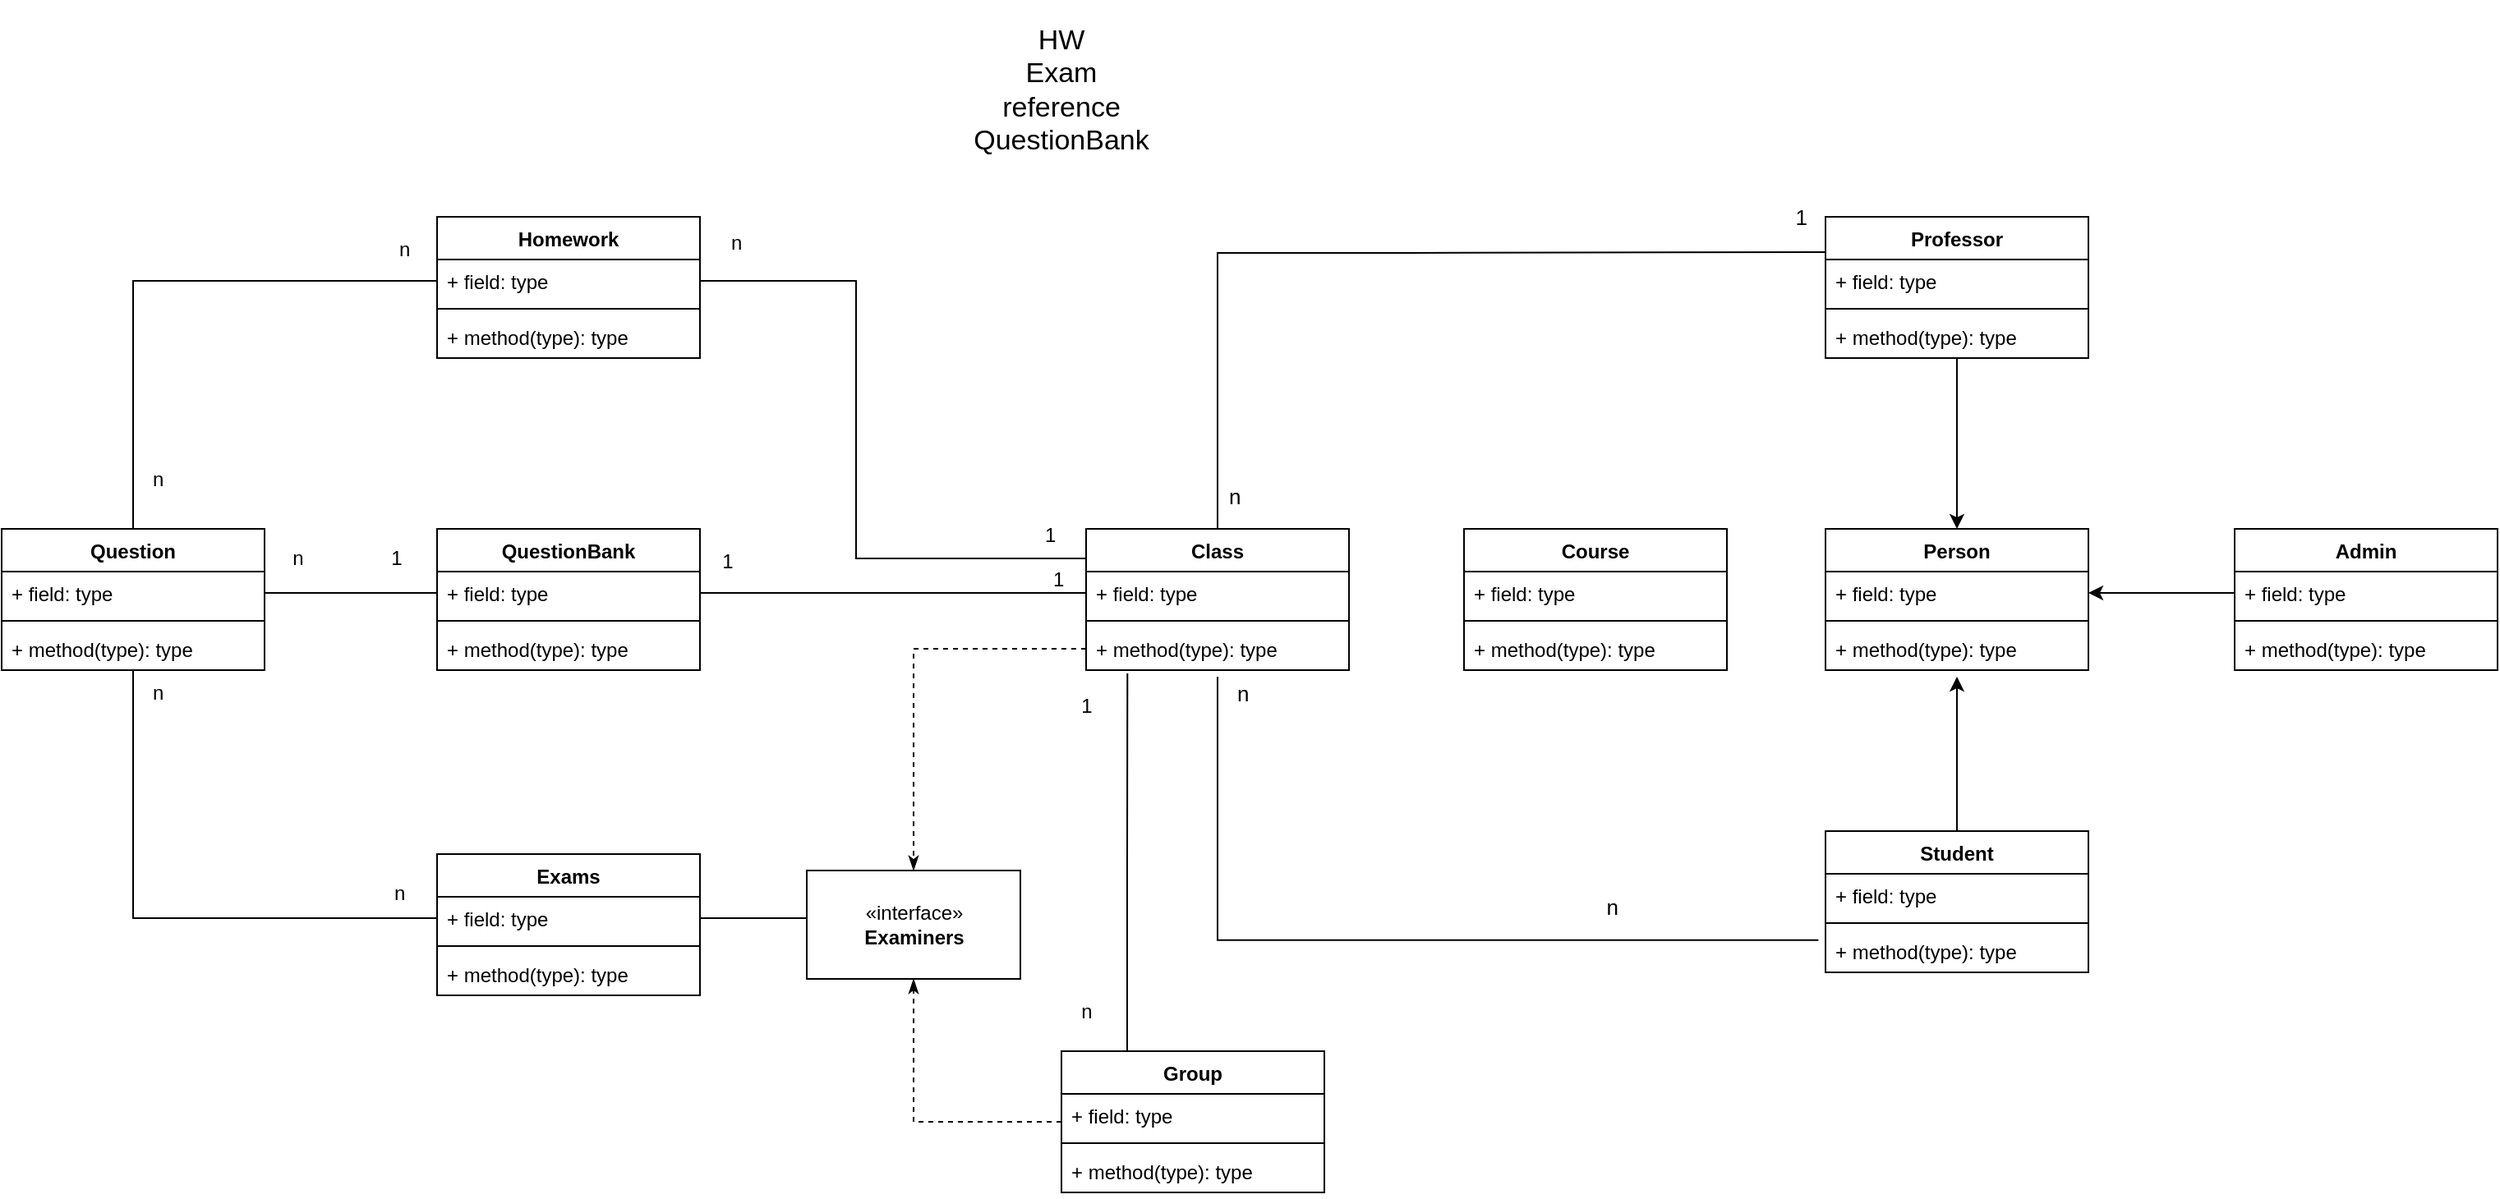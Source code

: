 <mxfile version="20.0.1" type="device"><diagram id="zVuRKTB397ivYLz8wWw3" name="Page-1"><mxGraphModel dx="2899" dy="927" grid="1" gridSize="10" guides="1" tooltips="1" connect="1" arrows="1" fold="1" page="1" pageScale="1" pageWidth="1169" pageHeight="827" math="0" shadow="0"><root><mxCell id="0"/><mxCell id="1" parent="0"/><mxCell id="Fcgb-ap-GokPkByMXdyR-1" value="Person" style="swimlane;fontStyle=1;align=center;verticalAlign=top;childLayout=stackLayout;horizontal=1;startSize=26;horizontalStack=0;resizeParent=1;resizeParentMax=0;resizeLast=0;collapsible=1;marginBottom=0;" parent="1" vertex="1"><mxGeometry x="970" y="852" width="160" height="86" as="geometry"/></mxCell><mxCell id="Fcgb-ap-GokPkByMXdyR-2" value="+ field: type" style="text;strokeColor=none;fillColor=none;align=left;verticalAlign=top;spacingLeft=4;spacingRight=4;overflow=hidden;rotatable=0;points=[[0,0.5],[1,0.5]];portConstraint=eastwest;" parent="Fcgb-ap-GokPkByMXdyR-1" vertex="1"><mxGeometry y="26" width="160" height="26" as="geometry"/></mxCell><mxCell id="Fcgb-ap-GokPkByMXdyR-3" value="" style="line;strokeWidth=1;fillColor=none;align=left;verticalAlign=middle;spacingTop=-1;spacingLeft=3;spacingRight=3;rotatable=0;labelPosition=right;points=[];portConstraint=eastwest;" parent="Fcgb-ap-GokPkByMXdyR-1" vertex="1"><mxGeometry y="52" width="160" height="8" as="geometry"/></mxCell><mxCell id="Fcgb-ap-GokPkByMXdyR-4" value="+ method(type): type" style="text;strokeColor=none;fillColor=none;align=left;verticalAlign=top;spacingLeft=4;spacingRight=4;overflow=hidden;rotatable=0;points=[[0,0.5],[1,0.5]];portConstraint=eastwest;" parent="Fcgb-ap-GokPkByMXdyR-1" vertex="1"><mxGeometry y="60" width="160" height="26" as="geometry"/></mxCell><mxCell id="Fcgb-ap-GokPkByMXdyR-5" style="edgeStyle=orthogonalEdgeStyle;rounded=0;orthogonalLoop=1;jettySize=auto;html=1;entryX=0.5;entryY=0;entryDx=0;entryDy=0;" parent="1" source="Fcgb-ap-GokPkByMXdyR-6" target="Fcgb-ap-GokPkByMXdyR-1" edge="1"><mxGeometry relative="1" as="geometry"/></mxCell><mxCell id="Fcgb-ap-GokPkByMXdyR-6" value="Professor" style="swimlane;fontStyle=1;align=center;verticalAlign=top;childLayout=stackLayout;horizontal=1;startSize=26;horizontalStack=0;resizeParent=1;resizeParentMax=0;resizeLast=0;collapsible=1;marginBottom=0;" parent="1" vertex="1"><mxGeometry x="970" y="662" width="160" height="86" as="geometry"/></mxCell><mxCell id="Fcgb-ap-GokPkByMXdyR-7" value="+ field: type" style="text;strokeColor=none;fillColor=none;align=left;verticalAlign=top;spacingLeft=4;spacingRight=4;overflow=hidden;rotatable=0;points=[[0,0.5],[1,0.5]];portConstraint=eastwest;" parent="Fcgb-ap-GokPkByMXdyR-6" vertex="1"><mxGeometry y="26" width="160" height="26" as="geometry"/></mxCell><mxCell id="Fcgb-ap-GokPkByMXdyR-8" value="" style="line;strokeWidth=1;fillColor=none;align=left;verticalAlign=middle;spacingTop=-1;spacingLeft=3;spacingRight=3;rotatable=0;labelPosition=right;points=[];portConstraint=eastwest;" parent="Fcgb-ap-GokPkByMXdyR-6" vertex="1"><mxGeometry y="52" width="160" height="8" as="geometry"/></mxCell><mxCell id="Fcgb-ap-GokPkByMXdyR-9" value="+ method(type): type" style="text;strokeColor=none;fillColor=none;align=left;verticalAlign=top;spacingLeft=4;spacingRight=4;overflow=hidden;rotatable=0;points=[[0,0.5],[1,0.5]];portConstraint=eastwest;" parent="Fcgb-ap-GokPkByMXdyR-6" vertex="1"><mxGeometry y="60" width="160" height="26" as="geometry"/></mxCell><mxCell id="Fcgb-ap-GokPkByMXdyR-10" style="edgeStyle=orthogonalEdgeStyle;rounded=0;orthogonalLoop=1;jettySize=auto;html=1;" parent="1" source="Fcgb-ap-GokPkByMXdyR-11" edge="1"><mxGeometry relative="1" as="geometry"><mxPoint x="1050" y="942" as="targetPoint"/></mxGeometry></mxCell><mxCell id="Fcgb-ap-GokPkByMXdyR-11" value="Student" style="swimlane;fontStyle=1;align=center;verticalAlign=top;childLayout=stackLayout;horizontal=1;startSize=26;horizontalStack=0;resizeParent=1;resizeParentMax=0;resizeLast=0;collapsible=1;marginBottom=0;" parent="1" vertex="1"><mxGeometry x="970" y="1036" width="160" height="86" as="geometry"/></mxCell><mxCell id="Fcgb-ap-GokPkByMXdyR-12" value="+ field: type" style="text;strokeColor=none;fillColor=none;align=left;verticalAlign=top;spacingLeft=4;spacingRight=4;overflow=hidden;rotatable=0;points=[[0,0.5],[1,0.5]];portConstraint=eastwest;" parent="Fcgb-ap-GokPkByMXdyR-11" vertex="1"><mxGeometry y="26" width="160" height="26" as="geometry"/></mxCell><mxCell id="Fcgb-ap-GokPkByMXdyR-13" value="" style="line;strokeWidth=1;fillColor=none;align=left;verticalAlign=middle;spacingTop=-1;spacingLeft=3;spacingRight=3;rotatable=0;labelPosition=right;points=[];portConstraint=eastwest;" parent="Fcgb-ap-GokPkByMXdyR-11" vertex="1"><mxGeometry y="52" width="160" height="8" as="geometry"/></mxCell><mxCell id="Fcgb-ap-GokPkByMXdyR-14" value="+ method(type): type" style="text;strokeColor=none;fillColor=none;align=left;verticalAlign=top;spacingLeft=4;spacingRight=4;overflow=hidden;rotatable=0;points=[[0,0.5],[1,0.5]];portConstraint=eastwest;" parent="Fcgb-ap-GokPkByMXdyR-11" vertex="1"><mxGeometry y="60" width="160" height="26" as="geometry"/></mxCell><mxCell id="Fcgb-ap-GokPkByMXdyR-15" value="Class" style="swimlane;fontStyle=1;align=center;verticalAlign=top;childLayout=stackLayout;horizontal=1;startSize=26;horizontalStack=0;resizeParent=1;resizeParentMax=0;resizeLast=0;collapsible=1;marginBottom=0;" parent="1" vertex="1"><mxGeometry x="520" y="852" width="160" height="86" as="geometry"/></mxCell><mxCell id="Fcgb-ap-GokPkByMXdyR-16" value="+ field: type" style="text;strokeColor=none;fillColor=none;align=left;verticalAlign=top;spacingLeft=4;spacingRight=4;overflow=hidden;rotatable=0;points=[[0,0.5],[1,0.5]];portConstraint=eastwest;" parent="Fcgb-ap-GokPkByMXdyR-15" vertex="1"><mxGeometry y="26" width="160" height="26" as="geometry"/></mxCell><mxCell id="Fcgb-ap-GokPkByMXdyR-17" value="" style="line;strokeWidth=1;fillColor=none;align=left;verticalAlign=middle;spacingTop=-1;spacingLeft=3;spacingRight=3;rotatable=0;labelPosition=right;points=[];portConstraint=eastwest;" parent="Fcgb-ap-GokPkByMXdyR-15" vertex="1"><mxGeometry y="52" width="160" height="8" as="geometry"/></mxCell><mxCell id="Fcgb-ap-GokPkByMXdyR-18" value="+ method(type): type" style="text;strokeColor=none;fillColor=none;align=left;verticalAlign=top;spacingLeft=4;spacingRight=4;overflow=hidden;rotatable=0;points=[[0,0.5],[1,0.5]];portConstraint=eastwest;" parent="Fcgb-ap-GokPkByMXdyR-15" vertex="1"><mxGeometry y="60" width="160" height="26" as="geometry"/></mxCell><mxCell id="Fcgb-ap-GokPkByMXdyR-19" value="" style="endArrow=none;html=1;edgeStyle=orthogonalEdgeStyle;rounded=0;entryX=0;entryY=0.25;entryDx=0;entryDy=0;exitX=0.5;exitY=0;exitDx=0;exitDy=0;" parent="1" source="Fcgb-ap-GokPkByMXdyR-15" target="Fcgb-ap-GokPkByMXdyR-6" edge="1"><mxGeometry relative="1" as="geometry"><mxPoint x="715" y="704.5" as="sourcePoint"/><mxPoint x="875" y="704.5" as="targetPoint"/><Array as="points"><mxPoint x="715" y="684"/><mxPoint x="843" y="684"/></Array></mxGeometry></mxCell><mxCell id="Fcgb-ap-GokPkByMXdyR-20" value="&lt;font style=&quot;font-size: 13px;&quot;&gt;n&lt;/font&gt;" style="edgeLabel;resizable=0;html=1;align=left;verticalAlign=bottom;" parent="Fcgb-ap-GokPkByMXdyR-19" connectable="0" vertex="1"><mxGeometry x="-1" relative="1" as="geometry"><mxPoint x="5" y="-10" as="offset"/></mxGeometry></mxCell><mxCell id="Fcgb-ap-GokPkByMXdyR-21" value="&lt;font style=&quot;font-size: 13px;&quot;&gt;1&lt;/font&gt;" style="edgeLabel;resizable=0;html=1;align=right;verticalAlign=bottom;" parent="Fcgb-ap-GokPkByMXdyR-19" connectable="0" vertex="1"><mxGeometry x="1" relative="1" as="geometry"><mxPoint x="-10" y="-11" as="offset"/></mxGeometry></mxCell><mxCell id="Fcgb-ap-GokPkByMXdyR-22" value="" style="endArrow=none;html=1;edgeStyle=orthogonalEdgeStyle;rounded=0;fontSize=13;entryX=-0.027;entryY=0.246;entryDx=0;entryDy=0;entryPerimeter=0;" parent="1" target="Fcgb-ap-GokPkByMXdyR-14" edge="1"><mxGeometry relative="1" as="geometry"><mxPoint x="600" y="942" as="sourcePoint"/><mxPoint x="900" y="1102" as="targetPoint"/><Array as="points"><mxPoint x="600" y="942"/><mxPoint x="600" y="1102"/></Array></mxGeometry></mxCell><mxCell id="Fcgb-ap-GokPkByMXdyR-23" value="n" style="edgeLabel;resizable=0;html=1;align=left;verticalAlign=bottom;fontSize=13;" parent="Fcgb-ap-GokPkByMXdyR-22" connectable="0" vertex="1"><mxGeometry x="-1" relative="1" as="geometry"><mxPoint x="10" y="20" as="offset"/></mxGeometry></mxCell><mxCell id="Fcgb-ap-GokPkByMXdyR-24" value="n" style="edgeLabel;resizable=0;html=1;align=right;verticalAlign=bottom;fontSize=13;" parent="Fcgb-ap-GokPkByMXdyR-22" connectable="0" vertex="1"><mxGeometry x="1" relative="1" as="geometry"><mxPoint x="-121" y="-10" as="offset"/></mxGeometry></mxCell><mxCell id="Fcgb-ap-GokPkByMXdyR-25" value="&lt;font style=&quot;font-size: 17px;&quot;&gt;HW&lt;br&gt;Exam&lt;br&gt;reference&lt;br&gt;QuestionBank&lt;br&gt;&lt;/font&gt;" style="text;html=1;strokeColor=none;fillColor=none;align=center;verticalAlign=middle;whiteSpace=wrap;rounded=0;" parent="1" vertex="1"><mxGeometry x="400" y="530" width="210" height="110" as="geometry"/></mxCell><mxCell id="Fcgb-ap-GokPkByMXdyR-26" value="Exams" style="swimlane;fontStyle=1;align=center;verticalAlign=top;childLayout=stackLayout;horizontal=1;startSize=26;horizontalStack=0;resizeParent=1;resizeParentMax=0;resizeLast=0;collapsible=1;marginBottom=0;fontSize=12;" parent="1" vertex="1"><mxGeometry x="125" y="1050" width="160" height="86" as="geometry"/></mxCell><mxCell id="Fcgb-ap-GokPkByMXdyR-27" value="+ field: type" style="text;strokeColor=none;fillColor=none;align=left;verticalAlign=top;spacingLeft=4;spacingRight=4;overflow=hidden;rotatable=0;points=[[0,0.5],[1,0.5]];portConstraint=eastwest;fontSize=12;" parent="Fcgb-ap-GokPkByMXdyR-26" vertex="1"><mxGeometry y="26" width="160" height="26" as="geometry"/></mxCell><mxCell id="Fcgb-ap-GokPkByMXdyR-28" value="" style="line;strokeWidth=1;fillColor=none;align=left;verticalAlign=middle;spacingTop=-1;spacingLeft=3;spacingRight=3;rotatable=0;labelPosition=right;points=[];portConstraint=eastwest;fontSize=17;" parent="Fcgb-ap-GokPkByMXdyR-26" vertex="1"><mxGeometry y="52" width="160" height="8" as="geometry"/></mxCell><mxCell id="Fcgb-ap-GokPkByMXdyR-29" value="+ method(type): type" style="text;strokeColor=none;fillColor=none;align=left;verticalAlign=top;spacingLeft=4;spacingRight=4;overflow=hidden;rotatable=0;points=[[0,0.5],[1,0.5]];portConstraint=eastwest;fontSize=12;" parent="Fcgb-ap-GokPkByMXdyR-26" vertex="1"><mxGeometry y="60" width="160" height="26" as="geometry"/></mxCell><mxCell id="Fcgb-ap-GokPkByMXdyR-30" value="Homework" style="swimlane;fontStyle=1;align=center;verticalAlign=top;childLayout=stackLayout;horizontal=1;startSize=26;horizontalStack=0;resizeParent=1;resizeParentMax=0;resizeLast=0;collapsible=1;marginBottom=0;fontSize=12;" parent="1" vertex="1"><mxGeometry x="125" y="662" width="160" height="86" as="geometry"/></mxCell><mxCell id="Fcgb-ap-GokPkByMXdyR-31" value="+ field: type" style="text;strokeColor=none;fillColor=none;align=left;verticalAlign=top;spacingLeft=4;spacingRight=4;overflow=hidden;rotatable=0;points=[[0,0.5],[1,0.5]];portConstraint=eastwest;fontSize=12;" parent="Fcgb-ap-GokPkByMXdyR-30" vertex="1"><mxGeometry y="26" width="160" height="26" as="geometry"/></mxCell><mxCell id="Fcgb-ap-GokPkByMXdyR-32" value="" style="line;strokeWidth=1;fillColor=none;align=left;verticalAlign=middle;spacingTop=-1;spacingLeft=3;spacingRight=3;rotatable=0;labelPosition=right;points=[];portConstraint=eastwest;fontSize=17;" parent="Fcgb-ap-GokPkByMXdyR-30" vertex="1"><mxGeometry y="52" width="160" height="8" as="geometry"/></mxCell><mxCell id="Fcgb-ap-GokPkByMXdyR-33" value="+ method(type): type" style="text;strokeColor=none;fillColor=none;align=left;verticalAlign=top;spacingLeft=4;spacingRight=4;overflow=hidden;rotatable=0;points=[[0,0.5],[1,0.5]];portConstraint=eastwest;fontSize=12;" parent="Fcgb-ap-GokPkByMXdyR-30" vertex="1"><mxGeometry y="60" width="160" height="26" as="geometry"/></mxCell><mxCell id="Fcgb-ap-GokPkByMXdyR-40" value="QuestionBank" style="swimlane;fontStyle=1;align=center;verticalAlign=top;childLayout=stackLayout;horizontal=1;startSize=26;horizontalStack=0;resizeParent=1;resizeParentMax=0;resizeLast=0;collapsible=1;marginBottom=0;fontSize=12;" parent="1" vertex="1"><mxGeometry x="125" y="852" width="160" height="86" as="geometry"/></mxCell><mxCell id="Fcgb-ap-GokPkByMXdyR-41" value="+ field: type" style="text;strokeColor=none;fillColor=none;align=left;verticalAlign=top;spacingLeft=4;spacingRight=4;overflow=hidden;rotatable=0;points=[[0,0.5],[1,0.5]];portConstraint=eastwest;fontSize=12;" parent="Fcgb-ap-GokPkByMXdyR-40" vertex="1"><mxGeometry y="26" width="160" height="26" as="geometry"/></mxCell><mxCell id="Fcgb-ap-GokPkByMXdyR-42" value="" style="line;strokeWidth=1;fillColor=none;align=left;verticalAlign=middle;spacingTop=-1;spacingLeft=3;spacingRight=3;rotatable=0;labelPosition=right;points=[];portConstraint=eastwest;fontSize=12;" parent="Fcgb-ap-GokPkByMXdyR-40" vertex="1"><mxGeometry y="52" width="160" height="8" as="geometry"/></mxCell><mxCell id="Fcgb-ap-GokPkByMXdyR-43" value="+ method(type): type" style="text;strokeColor=none;fillColor=none;align=left;verticalAlign=top;spacingLeft=4;spacingRight=4;overflow=hidden;rotatable=0;points=[[0,0.5],[1,0.5]];portConstraint=eastwest;fontSize=12;" parent="Fcgb-ap-GokPkByMXdyR-40" vertex="1"><mxGeometry y="60" width="160" height="26" as="geometry"/></mxCell><mxCell id="Fcgb-ap-GokPkByMXdyR-44" value="" style="endArrow=none;html=1;edgeStyle=orthogonalEdgeStyle;rounded=0;fontSize=12;exitX=1;exitY=0.5;exitDx=0;exitDy=0;entryX=0;entryY=0.5;entryDx=0;entryDy=0;" parent="1" source="Fcgb-ap-GokPkByMXdyR-41" target="Fcgb-ap-GokPkByMXdyR-16" edge="1"><mxGeometry relative="1" as="geometry"><mxPoint x="315" y="894.5" as="sourcePoint"/><mxPoint x="475" y="894.5" as="targetPoint"/></mxGeometry></mxCell><mxCell id="Fcgb-ap-GokPkByMXdyR-45" value="&amp;nbsp; 1" style="edgeLabel;resizable=0;html=1;align=left;verticalAlign=bottom;fontSize=12;" parent="Fcgb-ap-GokPkByMXdyR-44" connectable="0" vertex="1"><mxGeometry x="-1" relative="1" as="geometry"><mxPoint x="5" y="-11" as="offset"/></mxGeometry></mxCell><mxCell id="Fcgb-ap-GokPkByMXdyR-46" value="1&amp;nbsp;" style="edgeLabel;resizable=0;html=1;align=right;verticalAlign=bottom;fontSize=12;" parent="Fcgb-ap-GokPkByMXdyR-44" connectable="0" vertex="1"><mxGeometry x="1" relative="1" as="geometry"><mxPoint x="-10" as="offset"/></mxGeometry></mxCell><mxCell id="Fcgb-ap-GokPkByMXdyR-47" style="edgeStyle=orthogonalEdgeStyle;rounded=0;orthogonalLoop=1;jettySize=auto;html=1;entryX=1;entryY=0.5;entryDx=0;entryDy=0;" parent="1" source="Fcgb-ap-GokPkByMXdyR-48" target="Fcgb-ap-GokPkByMXdyR-2" edge="1"><mxGeometry relative="1" as="geometry"><Array as="points"><mxPoint x="1190" y="891"/><mxPoint x="1190" y="891"/></Array></mxGeometry></mxCell><mxCell id="Fcgb-ap-GokPkByMXdyR-48" value="Admin" style="swimlane;fontStyle=1;align=center;verticalAlign=top;childLayout=stackLayout;horizontal=1;startSize=26;horizontalStack=0;resizeParent=1;resizeParentMax=0;resizeLast=0;collapsible=1;marginBottom=0;" parent="1" vertex="1"><mxGeometry x="1219" y="852" width="160" height="86" as="geometry"/></mxCell><mxCell id="Fcgb-ap-GokPkByMXdyR-49" value="+ field: type" style="text;strokeColor=none;fillColor=none;align=left;verticalAlign=top;spacingLeft=4;spacingRight=4;overflow=hidden;rotatable=0;points=[[0,0.5],[1,0.5]];portConstraint=eastwest;" parent="Fcgb-ap-GokPkByMXdyR-48" vertex="1"><mxGeometry y="26" width="160" height="26" as="geometry"/></mxCell><mxCell id="Fcgb-ap-GokPkByMXdyR-50" value="" style="line;strokeWidth=1;fillColor=none;align=left;verticalAlign=middle;spacingTop=-1;spacingLeft=3;spacingRight=3;rotatable=0;labelPosition=right;points=[];portConstraint=eastwest;" parent="Fcgb-ap-GokPkByMXdyR-48" vertex="1"><mxGeometry y="52" width="160" height="8" as="geometry"/></mxCell><mxCell id="Fcgb-ap-GokPkByMXdyR-51" value="+ method(type): type" style="text;strokeColor=none;fillColor=none;align=left;verticalAlign=top;spacingLeft=4;spacingRight=4;overflow=hidden;rotatable=0;points=[[0,0.5],[1,0.5]];portConstraint=eastwest;" parent="Fcgb-ap-GokPkByMXdyR-48" vertex="1"><mxGeometry y="60" width="160" height="26" as="geometry"/></mxCell><mxCell id="Fcgb-ap-GokPkByMXdyR-52" value="Course" style="swimlane;fontStyle=1;align=center;verticalAlign=top;childLayout=stackLayout;horizontal=1;startSize=26;horizontalStack=0;resizeParent=1;resizeParentMax=0;resizeLast=0;collapsible=1;marginBottom=0;" parent="1" vertex="1"><mxGeometry x="750" y="852" width="160" height="86" as="geometry"/></mxCell><mxCell id="Fcgb-ap-GokPkByMXdyR-53" value="+ field: type" style="text;strokeColor=none;fillColor=none;align=left;verticalAlign=top;spacingLeft=4;spacingRight=4;overflow=hidden;rotatable=0;points=[[0,0.5],[1,0.5]];portConstraint=eastwest;" parent="Fcgb-ap-GokPkByMXdyR-52" vertex="1"><mxGeometry y="26" width="160" height="26" as="geometry"/></mxCell><mxCell id="Fcgb-ap-GokPkByMXdyR-54" value="" style="line;strokeWidth=1;fillColor=none;align=left;verticalAlign=middle;spacingTop=-1;spacingLeft=3;spacingRight=3;rotatable=0;labelPosition=right;points=[];portConstraint=eastwest;" parent="Fcgb-ap-GokPkByMXdyR-52" vertex="1"><mxGeometry y="52" width="160" height="8" as="geometry"/></mxCell><mxCell id="Fcgb-ap-GokPkByMXdyR-55" value="+ method(type): type" style="text;strokeColor=none;fillColor=none;align=left;verticalAlign=top;spacingLeft=4;spacingRight=4;overflow=hidden;rotatable=0;points=[[0,0.5],[1,0.5]];portConstraint=eastwest;" parent="Fcgb-ap-GokPkByMXdyR-52" vertex="1"><mxGeometry y="60" width="160" height="26" as="geometry"/></mxCell><mxCell id="Fcgb-ap-GokPkByMXdyR-61" style="edgeStyle=orthogonalEdgeStyle;rounded=0;orthogonalLoop=1;jettySize=auto;html=1;exitX=0.5;exitY=0;exitDx=0;exitDy=0;entryX=0;entryY=0.5;entryDx=0;entryDy=0;endArrow=none;endFill=0;" parent="1" source="Fcgb-ap-GokPkByMXdyR-56" target="Fcgb-ap-GokPkByMXdyR-31" edge="1"><mxGeometry relative="1" as="geometry"/></mxCell><mxCell id="Fcgb-ap-GokPkByMXdyR-62" style="edgeStyle=orthogonalEdgeStyle;rounded=0;orthogonalLoop=1;jettySize=auto;html=1;endArrow=none;endFill=0;" parent="1" source="Fcgb-ap-GokPkByMXdyR-56" target="Fcgb-ap-GokPkByMXdyR-27" edge="1"><mxGeometry relative="1" as="geometry"/></mxCell><mxCell id="Fcgb-ap-GokPkByMXdyR-56" value="Question" style="swimlane;fontStyle=1;align=center;verticalAlign=top;childLayout=stackLayout;horizontal=1;startSize=26;horizontalStack=0;resizeParent=1;resizeParentMax=0;resizeLast=0;collapsible=1;marginBottom=0;" parent="1" vertex="1"><mxGeometry x="-140" y="852" width="160" height="86" as="geometry"/></mxCell><mxCell id="Fcgb-ap-GokPkByMXdyR-57" value="+ field: type" style="text;strokeColor=none;fillColor=none;align=left;verticalAlign=top;spacingLeft=4;spacingRight=4;overflow=hidden;rotatable=0;points=[[0,0.5],[1,0.5]];portConstraint=eastwest;" parent="Fcgb-ap-GokPkByMXdyR-56" vertex="1"><mxGeometry y="26" width="160" height="26" as="geometry"/></mxCell><mxCell id="Fcgb-ap-GokPkByMXdyR-58" value="" style="line;strokeWidth=1;fillColor=none;align=left;verticalAlign=middle;spacingTop=-1;spacingLeft=3;spacingRight=3;rotatable=0;labelPosition=right;points=[];portConstraint=eastwest;" parent="Fcgb-ap-GokPkByMXdyR-56" vertex="1"><mxGeometry y="52" width="160" height="8" as="geometry"/></mxCell><mxCell id="Fcgb-ap-GokPkByMXdyR-59" value="+ method(type): type" style="text;strokeColor=none;fillColor=none;align=left;verticalAlign=top;spacingLeft=4;spacingRight=4;overflow=hidden;rotatable=0;points=[[0,0.5],[1,0.5]];portConstraint=eastwest;" parent="Fcgb-ap-GokPkByMXdyR-56" vertex="1"><mxGeometry y="60" width="160" height="26" as="geometry"/></mxCell><mxCell id="Fcgb-ap-GokPkByMXdyR-60" style="edgeStyle=orthogonalEdgeStyle;rounded=0;orthogonalLoop=1;jettySize=auto;html=1;exitX=1;exitY=0.5;exitDx=0;exitDy=0;entryX=0;entryY=0.5;entryDx=0;entryDy=0;endArrow=none;endFill=0;" parent="1" source="Fcgb-ap-GokPkByMXdyR-57" target="Fcgb-ap-GokPkByMXdyR-41" edge="1"><mxGeometry relative="1" as="geometry"/></mxCell><mxCell id="Fcgb-ap-GokPkByMXdyR-63" value="&amp;nbsp; &amp;nbsp;n" style="edgeLabel;resizable=0;html=1;align=left;verticalAlign=bottom;fontSize=12;" parent="1" connectable="0" vertex="1"><mxGeometry x="100.0" y="1068.0" as="geometry"><mxPoint x="-13" y="14" as="offset"/></mxGeometry></mxCell><mxCell id="Fcgb-ap-GokPkByMXdyR-64" value="&amp;nbsp; &amp;nbsp;n" style="edgeLabel;resizable=0;html=1;align=left;verticalAlign=bottom;fontSize=12;" parent="1" connectable="0" vertex="1"><mxGeometry x="90.0" y="690.0" as="geometry"/></mxCell><mxCell id="Fcgb-ap-GokPkByMXdyR-65" value="&amp;nbsp; &amp;nbsp;n" style="edgeLabel;resizable=0;html=1;align=left;verticalAlign=bottom;fontSize=12;" parent="1" connectable="0" vertex="1"><mxGeometry x="-60.0" y="830.0" as="geometry"/></mxCell><mxCell id="Fcgb-ap-GokPkByMXdyR-66" value="&amp;nbsp; &amp;nbsp;n" style="edgeLabel;resizable=0;html=1;align=left;verticalAlign=bottom;fontSize=12;" parent="1" connectable="0" vertex="1"><mxGeometry x="-60.0" y="960.0" as="geometry"/></mxCell><mxCell id="Fcgb-ap-GokPkByMXdyR-67" value="1" style="text;html=1;resizable=0;autosize=1;align=center;verticalAlign=middle;points=[];fillColor=none;strokeColor=none;rounded=0;" parent="1" vertex="1"><mxGeometry x="90" y="860" width="20" height="20" as="geometry"/></mxCell><mxCell id="Fcgb-ap-GokPkByMXdyR-68" value="n" style="text;html=1;resizable=0;autosize=1;align=center;verticalAlign=middle;points=[];fillColor=none;strokeColor=none;rounded=0;" parent="1" vertex="1"><mxGeometry x="30" y="860" width="20" height="20" as="geometry"/></mxCell><mxCell id="FjO4DLF0BKTjucIiTtBR-5" style="edgeStyle=orthogonalEdgeStyle;rounded=0;orthogonalLoop=1;jettySize=auto;html=1;exitX=0.25;exitY=0;exitDx=0;exitDy=0;endArrow=none;endFill=0;" edge="1" parent="1" source="FjO4DLF0BKTjucIiTtBR-1"><mxGeometry relative="1" as="geometry"><mxPoint x="545.143" y="940" as="targetPoint"/></mxGeometry></mxCell><mxCell id="FjO4DLF0BKTjucIiTtBR-14" style="edgeStyle=orthogonalEdgeStyle;rounded=0;orthogonalLoop=1;jettySize=auto;html=1;entryX=0.5;entryY=1;entryDx=0;entryDy=0;endArrow=classicThin;endFill=1;dashed=1;" edge="1" parent="1" source="FjO4DLF0BKTjucIiTtBR-1" target="FjO4DLF0BKTjucIiTtBR-12"><mxGeometry relative="1" as="geometry"/></mxCell><mxCell id="FjO4DLF0BKTjucIiTtBR-1" value="Group" style="swimlane;fontStyle=1;align=center;verticalAlign=top;childLayout=stackLayout;horizontal=1;startSize=26;horizontalStack=0;resizeParent=1;resizeParentMax=0;resizeLast=0;collapsible=1;marginBottom=0;" vertex="1" parent="1"><mxGeometry x="505" y="1170" width="160" height="86" as="geometry"/></mxCell><mxCell id="FjO4DLF0BKTjucIiTtBR-2" value="+ field: type" style="text;strokeColor=none;fillColor=none;align=left;verticalAlign=top;spacingLeft=4;spacingRight=4;overflow=hidden;rotatable=0;points=[[0,0.5],[1,0.5]];portConstraint=eastwest;" vertex="1" parent="FjO4DLF0BKTjucIiTtBR-1"><mxGeometry y="26" width="160" height="26" as="geometry"/></mxCell><mxCell id="FjO4DLF0BKTjucIiTtBR-3" value="" style="line;strokeWidth=1;fillColor=none;align=left;verticalAlign=middle;spacingTop=-1;spacingLeft=3;spacingRight=3;rotatable=0;labelPosition=right;points=[];portConstraint=eastwest;" vertex="1" parent="FjO4DLF0BKTjucIiTtBR-1"><mxGeometry y="52" width="160" height="8" as="geometry"/></mxCell><mxCell id="FjO4DLF0BKTjucIiTtBR-4" value="+ method(type): type" style="text;strokeColor=none;fillColor=none;align=left;verticalAlign=top;spacingLeft=4;spacingRight=4;overflow=hidden;rotatable=0;points=[[0,0.5],[1,0.5]];portConstraint=eastwest;" vertex="1" parent="FjO4DLF0BKTjucIiTtBR-1"><mxGeometry y="60" width="160" height="26" as="geometry"/></mxCell><mxCell id="FjO4DLF0BKTjucIiTtBR-8" style="edgeStyle=orthogonalEdgeStyle;rounded=0;orthogonalLoop=1;jettySize=auto;html=1;exitX=1;exitY=0.5;exitDx=0;exitDy=0;entryX=0;entryY=0.25;entryDx=0;entryDy=0;endArrow=none;endFill=0;" edge="1" parent="1" source="Fcgb-ap-GokPkByMXdyR-31" target="Fcgb-ap-GokPkByMXdyR-15"><mxGeometry relative="1" as="geometry"><Array as="points"><mxPoint x="380" y="701"/><mxPoint x="380" y="870"/><mxPoint x="520" y="870"/></Array></mxGeometry></mxCell><mxCell id="FjO4DLF0BKTjucIiTtBR-9" value="1&amp;nbsp;" style="edgeLabel;resizable=0;html=1;align=right;verticalAlign=bottom;fontSize=12;" connectable="0" vertex="1" parent="1"><mxGeometry x="520.0" y="900.0" as="geometry"><mxPoint x="-15" y="-36" as="offset"/></mxGeometry></mxCell><mxCell id="FjO4DLF0BKTjucIiTtBR-10" value="&amp;nbsp; &amp;nbsp;n" style="edgeLabel;resizable=0;html=1;align=left;verticalAlign=bottom;fontSize=12;" connectable="0" vertex="1" parent="1"><mxGeometry x="280.0" y="1060.0" as="geometry"><mxPoint x="12" y="-374" as="offset"/></mxGeometry></mxCell><mxCell id="FjO4DLF0BKTjucIiTtBR-15" style="edgeStyle=orthogonalEdgeStyle;rounded=0;orthogonalLoop=1;jettySize=auto;html=1;entryX=1;entryY=0.5;entryDx=0;entryDy=0;endArrow=none;endFill=0;" edge="1" parent="1" source="FjO4DLF0BKTjucIiTtBR-12" target="Fcgb-ap-GokPkByMXdyR-27"><mxGeometry relative="1" as="geometry"><Array as="points"><mxPoint x="330" y="1089"/><mxPoint x="330" y="1089"/></Array></mxGeometry></mxCell><mxCell id="FjO4DLF0BKTjucIiTtBR-12" value="«interface»&lt;br&gt;&lt;b&gt;Examiners&lt;/b&gt;" style="html=1;rounded=0;glass=0;shadow=0;sketch=0;" vertex="1" parent="1"><mxGeometry x="350" y="1060" width="130" height="66" as="geometry"/></mxCell><mxCell id="FjO4DLF0BKTjucIiTtBR-13" style="edgeStyle=orthogonalEdgeStyle;rounded=0;orthogonalLoop=1;jettySize=auto;html=1;exitX=0;exitY=0.5;exitDx=0;exitDy=0;entryX=0.5;entryY=0;entryDx=0;entryDy=0;endArrow=classicThin;endFill=1;dashed=1;" edge="1" parent="1" source="Fcgb-ap-GokPkByMXdyR-18" target="FjO4DLF0BKTjucIiTtBR-12"><mxGeometry relative="1" as="geometry"/></mxCell><mxCell id="FjO4DLF0BKTjucIiTtBR-16" value="1" style="text;html=1;resizable=0;autosize=1;align=center;verticalAlign=middle;points=[];fillColor=none;strokeColor=none;rounded=0;shadow=0;glass=0;sketch=0;" vertex="1" parent="1"><mxGeometry x="510" y="950" width="20" height="20" as="geometry"/></mxCell><mxCell id="FjO4DLF0BKTjucIiTtBR-18" value="n" style="text;html=1;resizable=0;autosize=1;align=center;verticalAlign=middle;points=[];fillColor=none;strokeColor=none;rounded=0;shadow=0;glass=0;sketch=0;" vertex="1" parent="1"><mxGeometry x="510" y="1136" width="20" height="20" as="geometry"/></mxCell></root></mxGraphModel></diagram></mxfile>